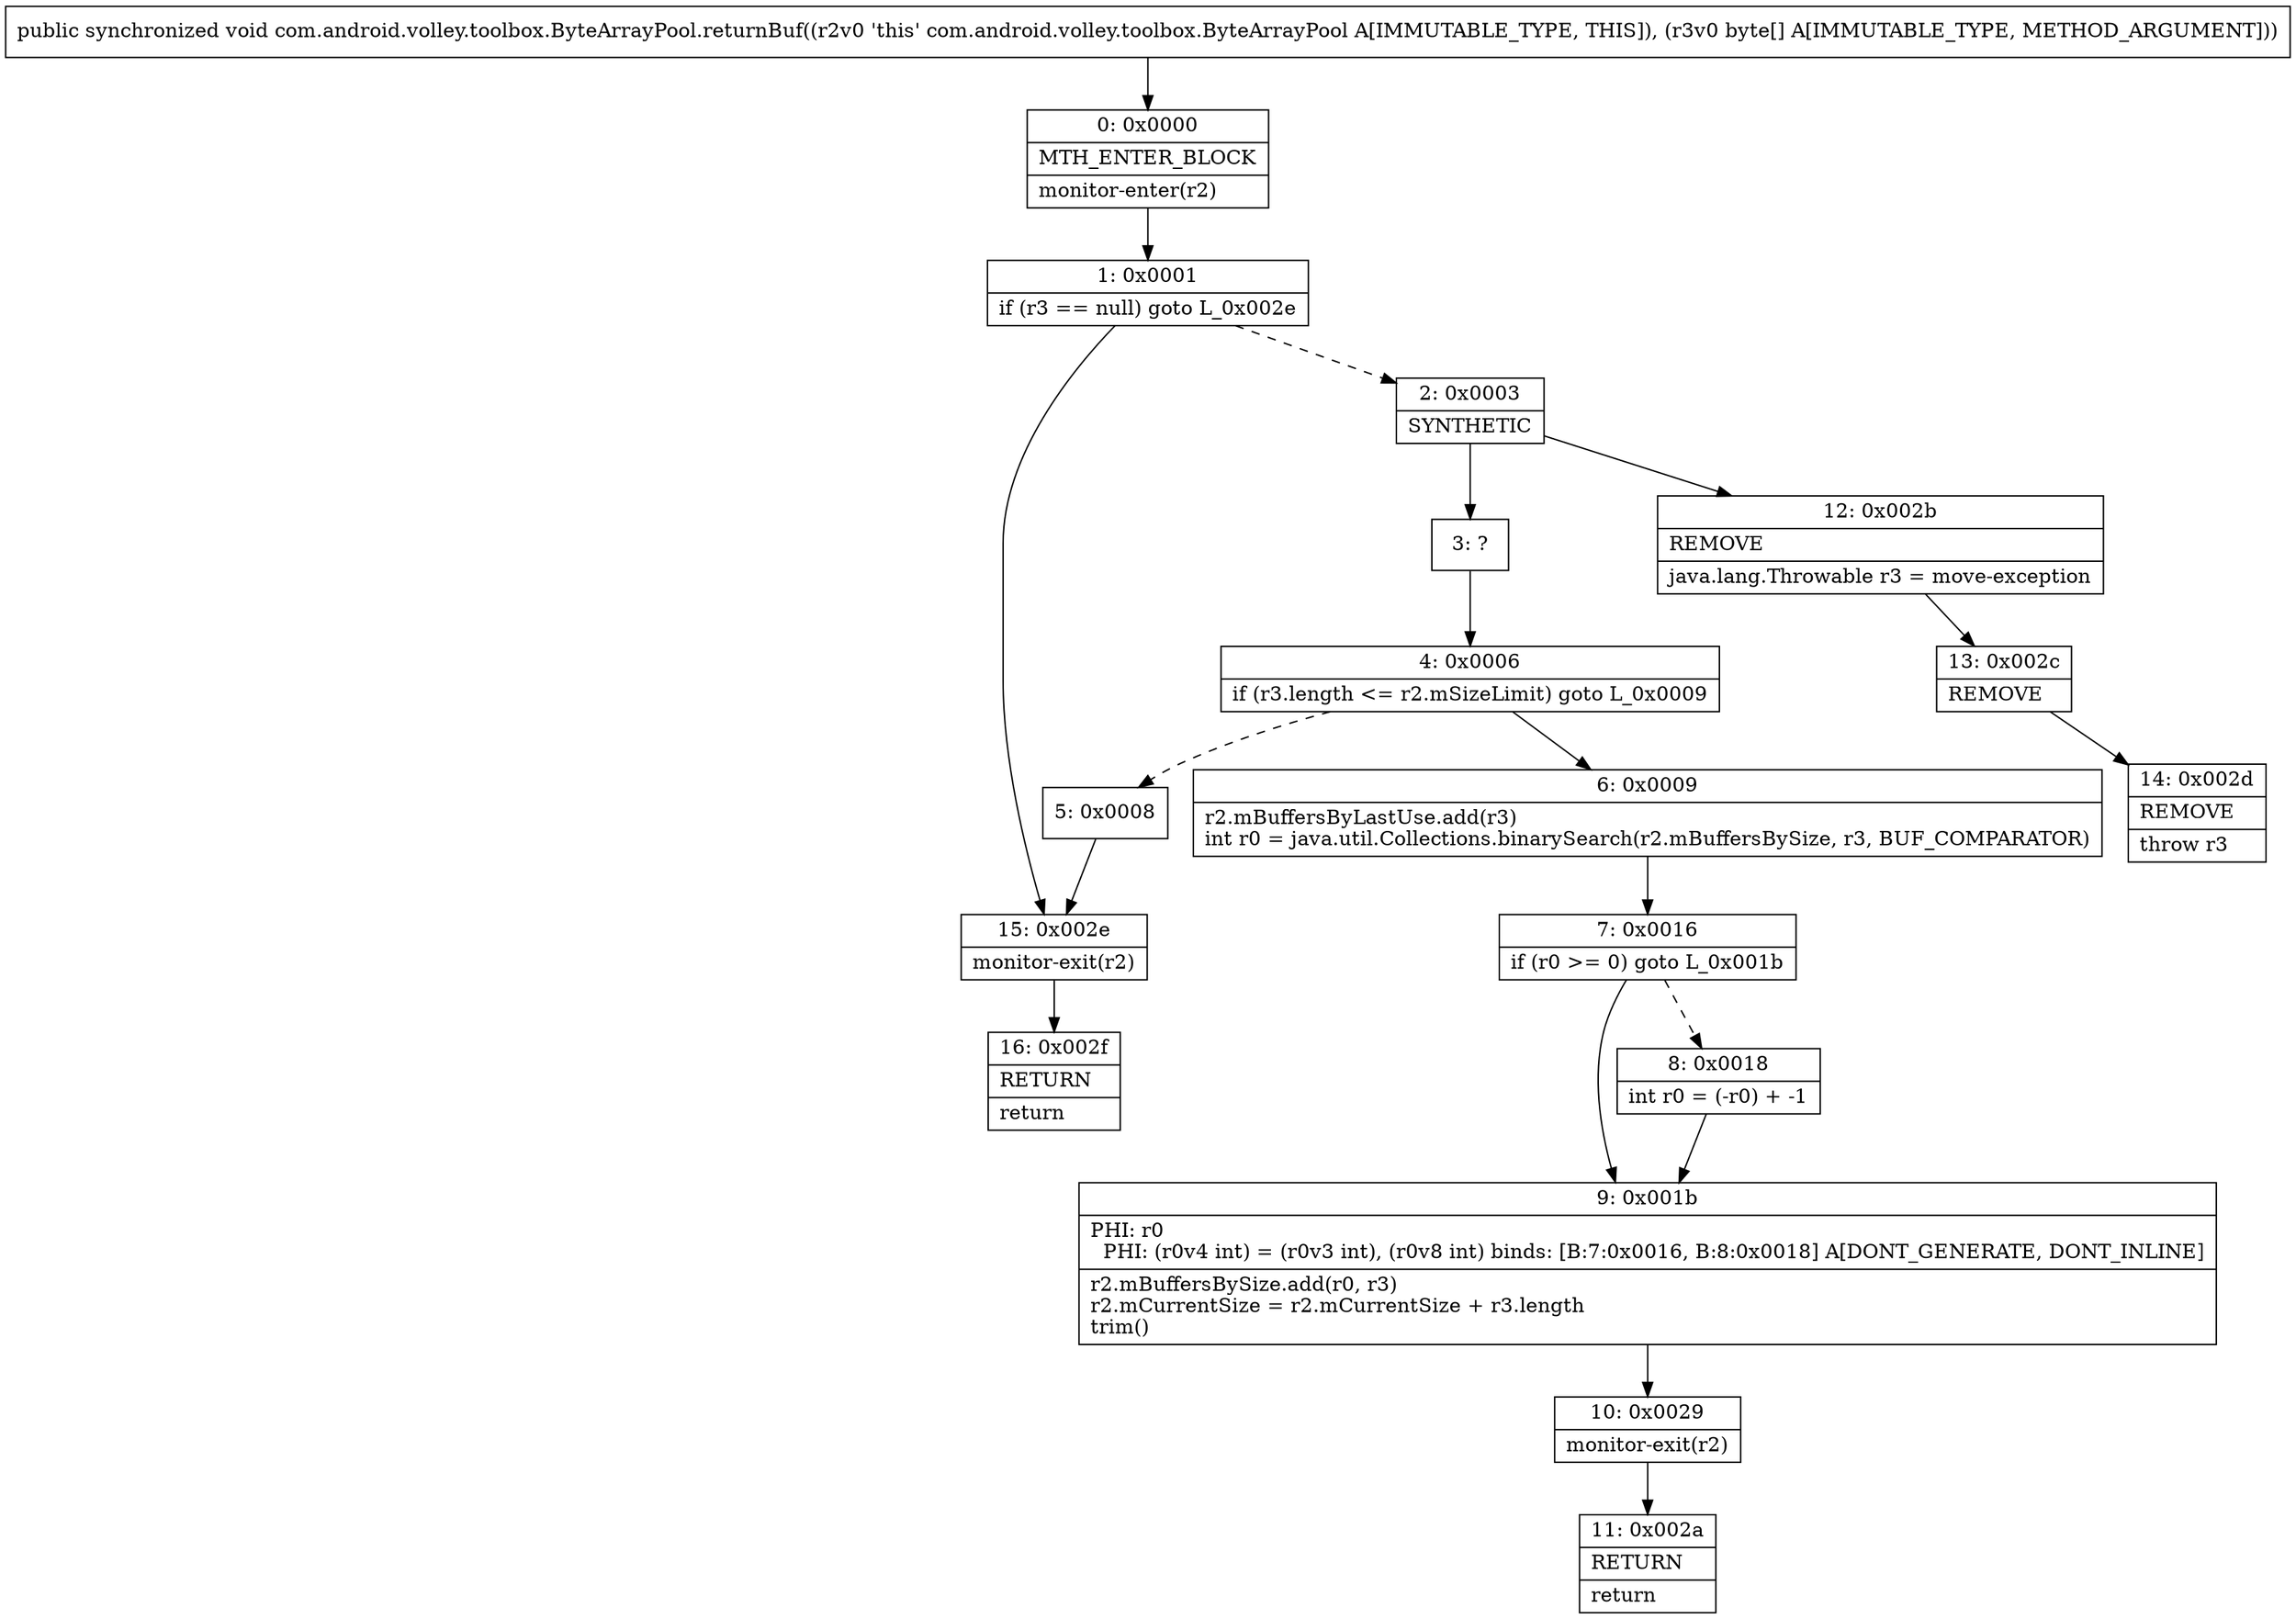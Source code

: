 digraph "CFG forcom.android.volley.toolbox.ByteArrayPool.returnBuf([B)V" {
Node_0 [shape=record,label="{0\:\ 0x0000|MTH_ENTER_BLOCK\l|monitor\-enter(r2)\l}"];
Node_1 [shape=record,label="{1\:\ 0x0001|if (r3 == null) goto L_0x002e\l}"];
Node_2 [shape=record,label="{2\:\ 0x0003|SYNTHETIC\l}"];
Node_3 [shape=record,label="{3\:\ ?}"];
Node_4 [shape=record,label="{4\:\ 0x0006|if (r3.length \<= r2.mSizeLimit) goto L_0x0009\l}"];
Node_5 [shape=record,label="{5\:\ 0x0008}"];
Node_6 [shape=record,label="{6\:\ 0x0009|r2.mBuffersByLastUse.add(r3)\lint r0 = java.util.Collections.binarySearch(r2.mBuffersBySize, r3, BUF_COMPARATOR)\l}"];
Node_7 [shape=record,label="{7\:\ 0x0016|if (r0 \>= 0) goto L_0x001b\l}"];
Node_8 [shape=record,label="{8\:\ 0x0018|int r0 = (\-r0) + \-1\l}"];
Node_9 [shape=record,label="{9\:\ 0x001b|PHI: r0 \l  PHI: (r0v4 int) = (r0v3 int), (r0v8 int) binds: [B:7:0x0016, B:8:0x0018] A[DONT_GENERATE, DONT_INLINE]\l|r2.mBuffersBySize.add(r0, r3)\lr2.mCurrentSize = r2.mCurrentSize + r3.length\ltrim()\l}"];
Node_10 [shape=record,label="{10\:\ 0x0029|monitor\-exit(r2)\l}"];
Node_11 [shape=record,label="{11\:\ 0x002a|RETURN\l|return\l}"];
Node_12 [shape=record,label="{12\:\ 0x002b|REMOVE\l|java.lang.Throwable r3 = move\-exception\l}"];
Node_13 [shape=record,label="{13\:\ 0x002c|REMOVE\l}"];
Node_14 [shape=record,label="{14\:\ 0x002d|REMOVE\l|throw r3\l}"];
Node_15 [shape=record,label="{15\:\ 0x002e|monitor\-exit(r2)\l}"];
Node_16 [shape=record,label="{16\:\ 0x002f|RETURN\l|return\l}"];
MethodNode[shape=record,label="{public synchronized void com.android.volley.toolbox.ByteArrayPool.returnBuf((r2v0 'this' com.android.volley.toolbox.ByteArrayPool A[IMMUTABLE_TYPE, THIS]), (r3v0 byte[] A[IMMUTABLE_TYPE, METHOD_ARGUMENT])) }"];
MethodNode -> Node_0;
Node_0 -> Node_1;
Node_1 -> Node_2[style=dashed];
Node_1 -> Node_15;
Node_2 -> Node_3;
Node_2 -> Node_12;
Node_3 -> Node_4;
Node_4 -> Node_5[style=dashed];
Node_4 -> Node_6;
Node_5 -> Node_15;
Node_6 -> Node_7;
Node_7 -> Node_8[style=dashed];
Node_7 -> Node_9;
Node_8 -> Node_9;
Node_9 -> Node_10;
Node_10 -> Node_11;
Node_12 -> Node_13;
Node_13 -> Node_14;
Node_15 -> Node_16;
}


